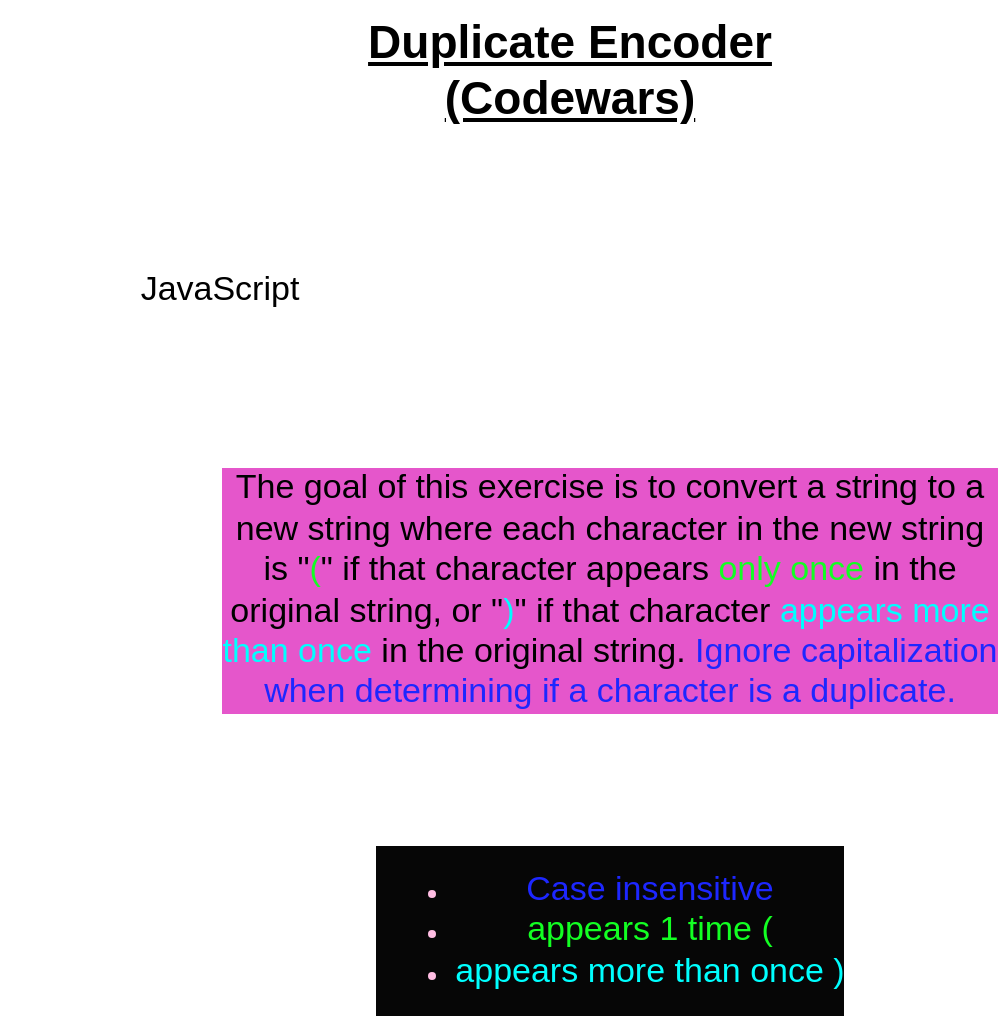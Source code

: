 <mxfile version="28.1.2">
  <diagram name="Page-1" id="ZbYX98h1T1LN1G1m211e">
    <mxGraphModel dx="1213" dy="828" grid="1" gridSize="10" guides="1" tooltips="1" connect="1" arrows="1" fold="1" page="1" pageScale="1" pageWidth="850" pageHeight="1100" math="0" shadow="0">
      <root>
        <mxCell id="0" />
        <mxCell id="1" parent="0" />
        <mxCell id="fq5aer6Lcqt648KyRIRF-1" value="&lt;font style=&quot;font-size: 23px;&quot;&gt;&lt;b style=&quot;&quot;&gt;&lt;u style=&quot;&quot;&gt;Duplicate Encoder (Codewars)&lt;/u&gt;&lt;/b&gt;&lt;/font&gt;" style="text;html=1;align=center;verticalAlign=middle;whiteSpace=wrap;rounded=0;" vertex="1" parent="1">
          <mxGeometry x="200" y="60" width="330" height="70" as="geometry" />
        </mxCell>
        <mxCell id="fq5aer6Lcqt648KyRIRF-2" value="&lt;font style=&quot;font-size: 17px;&quot;&gt;JavaScript&lt;/font&gt;" style="text;html=1;align=center;verticalAlign=middle;whiteSpace=wrap;rounded=0;" vertex="1" parent="1">
          <mxGeometry x="80" y="180" width="220" height="50" as="geometry" />
        </mxCell>
        <mxCell id="fq5aer6Lcqt648KyRIRF-4" value="&lt;font style=&quot;font-size: 17px;&quot;&gt;The goal of this exercise is to convert a string to a new string where each character in the new string is &quot;&lt;font style=&quot;color: rgb(19, 255, 35);&quot;&gt;(&lt;/font&gt;&quot; if that character appears &lt;font style=&quot;color: rgb(19, 255, 35);&quot;&gt;only once&lt;/font&gt; in the original string, or &quot;&lt;font style=&quot;color: rgb(0, 255, 255);&quot;&gt;)&lt;/font&gt;&quot; if that character &lt;font style=&quot;color: rgb(0, 255, 255);&quot;&gt;appears more than once&lt;/font&gt; in the original string. &lt;font style=&quot;color: rgb(29, 39, 255);&quot;&gt;Ignore capitalization when determining if a character is a duplicate.&lt;/font&gt;&lt;/font&gt;" style="text;html=1;align=center;verticalAlign=middle;whiteSpace=wrap;rounded=0;labelBackgroundColor=#E556CB;" vertex="1" parent="1">
          <mxGeometry x="190" y="270" width="390" height="170" as="geometry" />
        </mxCell>
        <mxCell id="fq5aer6Lcqt648KyRIRF-5" value="&lt;ul&gt;&lt;li&gt;&lt;span style=&quot;font-size: 17px;&quot;&gt;&lt;font style=&quot;color: rgb(29, 39, 255);&quot;&gt;Case insensitive&lt;/font&gt;&lt;/span&gt;&lt;/li&gt;&lt;li&gt;&lt;span style=&quot;font-size: 17px;&quot;&gt;&lt;font style=&quot;color: rgb(19, 255, 35);&quot;&gt;appears 1 time (&lt;/font&gt;&lt;/span&gt;&lt;/li&gt;&lt;li&gt;&lt;span style=&quot;font-size: 17px;&quot;&gt;&lt;font style=&quot;color: rgb(0, 255, 255);&quot;&gt;appears more than once )&lt;/font&gt;&lt;/span&gt;&lt;/li&gt;&lt;/ul&gt;" style="text;html=1;align=center;verticalAlign=middle;whiteSpace=wrap;rounded=0;labelBackgroundColor=#060606;fontColor=#FFBDE3;" vertex="1" parent="1">
          <mxGeometry x="255" y="480" width="260" height="90" as="geometry" />
        </mxCell>
      </root>
    </mxGraphModel>
  </diagram>
</mxfile>
